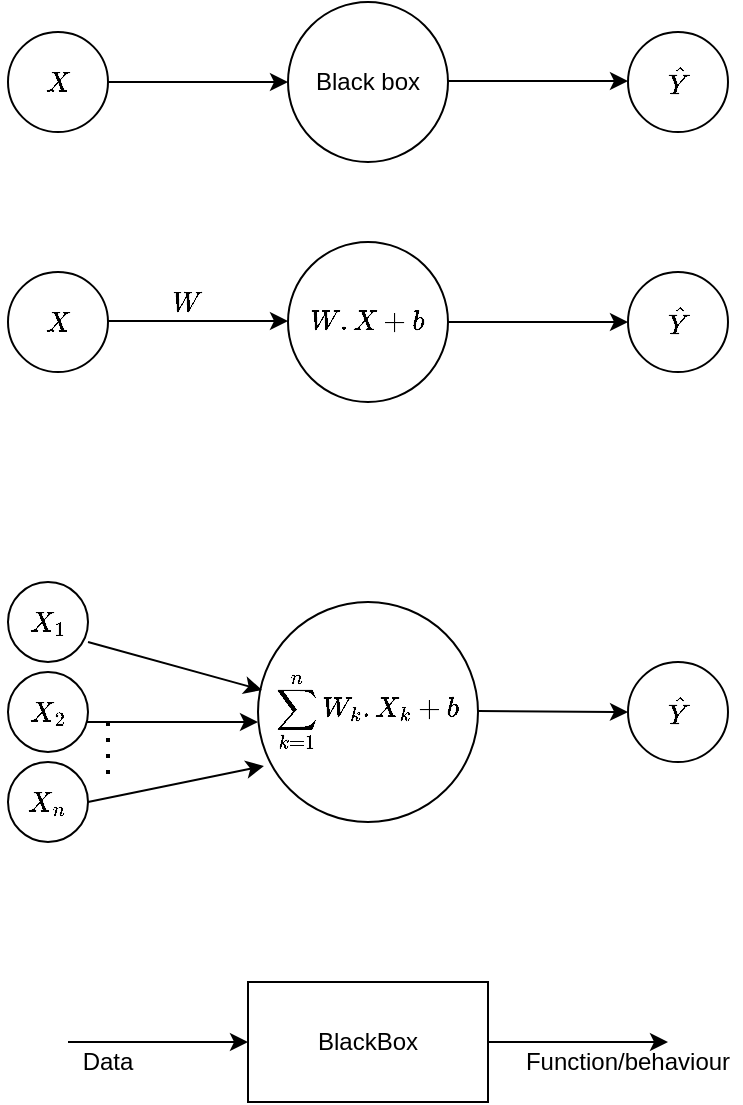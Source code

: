 <mxfile>
    <diagram id="VBqeiadSqfsCRXtSBR7K" name="Page-1">
        <mxGraphModel dx="682" dy="860" grid="1" gridSize="10" guides="1" tooltips="1" connect="1" arrows="1" fold="1" page="1" pageScale="1" pageWidth="1169" pageHeight="1654" math="1" shadow="0">
            <root>
                <mxCell id="0"/>
                <mxCell id="1" parent="0"/>
                <mxCell id="PsuU1jgUkQSMT2PtK9pm-1" value="" style="ellipse;whiteSpace=wrap;html=1;aspect=fixed;" parent="1" vertex="1">
                    <mxGeometry x="490" y="240" width="80" height="80" as="geometry"/>
                </mxCell>
                <mxCell id="PsuU1jgUkQSMT2PtK9pm-2" value="" style="endArrow=classic;html=1;entryX=0;entryY=0.5;entryDx=0;entryDy=0;" parent="1" target="PsuU1jgUkQSMT2PtK9pm-1" edge="1">
                    <mxGeometry width="50" height="50" relative="1" as="geometry">
                        <mxPoint x="400" y="280" as="sourcePoint"/>
                        <mxPoint x="610" y="400" as="targetPoint"/>
                    </mxGeometry>
                </mxCell>
                <mxCell id="PsuU1jgUkQSMT2PtK9pm-3" value="" style="endArrow=classic;html=1;entryX=0;entryY=0.5;entryDx=0;entryDy=0;" parent="1" edge="1">
                    <mxGeometry width="50" height="50" relative="1" as="geometry">
                        <mxPoint x="570" y="279.5" as="sourcePoint"/>
                        <mxPoint x="660" y="279.5" as="targetPoint"/>
                    </mxGeometry>
                </mxCell>
                <mxCell id="PsuU1jgUkQSMT2PtK9pm-6" value="Black box" style="text;html=1;strokeColor=none;fillColor=none;align=center;verticalAlign=middle;whiteSpace=wrap;rounded=0;" parent="1" vertex="1">
                    <mxGeometry x="500" y="270" width="60" height="20" as="geometry"/>
                </mxCell>
                <mxCell id="PsuU1jgUkQSMT2PtK9pm-7" value="$$W.X + b$$" style="ellipse;whiteSpace=wrap;html=1;aspect=fixed;" parent="1" vertex="1">
                    <mxGeometry x="490" y="360" width="80" height="80" as="geometry"/>
                </mxCell>
                <mxCell id="PsuU1jgUkQSMT2PtK9pm-8" value="" style="endArrow=classic;html=1;entryX=0;entryY=0.5;entryDx=0;entryDy=0;" parent="1" edge="1">
                    <mxGeometry width="50" height="50" relative="1" as="geometry">
                        <mxPoint x="400" y="399.5" as="sourcePoint"/>
                        <mxPoint x="490" y="399.5" as="targetPoint"/>
                    </mxGeometry>
                </mxCell>
                <mxCell id="PsuU1jgUkQSMT2PtK9pm-9" value="" style="endArrow=classic;html=1;entryX=0;entryY=0.5;entryDx=0;entryDy=0;" parent="1" edge="1">
                    <mxGeometry width="50" height="50" relative="1" as="geometry">
                        <mxPoint x="570" y="400" as="sourcePoint"/>
                        <mxPoint x="660" y="400" as="targetPoint"/>
                    </mxGeometry>
                </mxCell>
                <mxCell id="PsuU1jgUkQSMT2PtK9pm-10" value="$$W$$" style="text;html=1;strokeColor=none;fillColor=none;align=center;verticalAlign=middle;whiteSpace=wrap;rounded=0;" parent="1" vertex="1">
                    <mxGeometry x="420" y="380" width="40" height="20" as="geometry"/>
                </mxCell>
                <mxCell id="PsuU1jgUkQSMT2PtK9pm-12" value="$$\sum\limits_{k=1}^{n} W_k.X_k&lt;br&gt;&amp;nbsp;+ b$$" style="ellipse;whiteSpace=wrap;html=1;aspect=fixed;" parent="1" vertex="1">
                    <mxGeometry x="475" y="540" width="110" height="110" as="geometry"/>
                </mxCell>
                <mxCell id="PsuU1jgUkQSMT2PtK9pm-14" value="" style="endArrow=classic;html=1;" parent="1" edge="1">
                    <mxGeometry width="50" height="50" relative="1" as="geometry">
                        <mxPoint x="585" y="594.5" as="sourcePoint"/>
                        <mxPoint x="660" y="595" as="targetPoint"/>
                    </mxGeometry>
                </mxCell>
                <mxCell id="PsuU1jgUkQSMT2PtK9pm-15" value="" style="endArrow=classic;html=1;entryX=0;entryY=0.5;entryDx=0;entryDy=0;" parent="1" edge="1">
                    <mxGeometry width="50" height="50" relative="1" as="geometry">
                        <mxPoint x="385" y="600" as="sourcePoint"/>
                        <mxPoint x="475" y="600" as="targetPoint"/>
                    </mxGeometry>
                </mxCell>
                <mxCell id="PsuU1jgUkQSMT2PtK9pm-16" value="" style="endArrow=classic;html=1;entryX=0.018;entryY=0.4;entryDx=0;entryDy=0;entryPerimeter=0;" parent="1" target="PsuU1jgUkQSMT2PtK9pm-12" edge="1">
                    <mxGeometry width="50" height="50" relative="1" as="geometry">
                        <mxPoint x="390" y="560" as="sourcePoint"/>
                        <mxPoint x="455" y="560" as="targetPoint"/>
                    </mxGeometry>
                </mxCell>
                <mxCell id="PsuU1jgUkQSMT2PtK9pm-17" value="" style="endArrow=none;dashed=1;html=1;dashPattern=1 3;strokeWidth=2;" parent="1" edge="1">
                    <mxGeometry width="50" height="50" relative="1" as="geometry">
                        <mxPoint x="400" y="600" as="sourcePoint"/>
                        <mxPoint x="400" y="630" as="targetPoint"/>
                    </mxGeometry>
                </mxCell>
                <mxCell id="PsuU1jgUkQSMT2PtK9pm-18" value="" style="endArrow=classic;html=1;entryX=0.027;entryY=0.745;entryDx=0;entryDy=0;entryPerimeter=0;" parent="1" target="PsuU1jgUkQSMT2PtK9pm-12" edge="1">
                    <mxGeometry width="50" height="50" relative="1" as="geometry">
                        <mxPoint x="390" y="640" as="sourcePoint"/>
                        <mxPoint x="486.98" y="594" as="targetPoint"/>
                    </mxGeometry>
                </mxCell>
                <mxCell id="PsuU1jgUkQSMT2PtK9pm-20" value="$$X$$" style="ellipse;whiteSpace=wrap;html=1;aspect=fixed;" parent="1" vertex="1">
                    <mxGeometry x="350" y="375" width="50" height="50" as="geometry"/>
                </mxCell>
                <mxCell id="PsuU1jgUkQSMT2PtK9pm-22" value="$$\hat{Y}$$" style="ellipse;whiteSpace=wrap;html=1;aspect=fixed;" parent="1" vertex="1">
                    <mxGeometry x="660" y="255" width="50" height="50" as="geometry"/>
                </mxCell>
                <mxCell id="PsuU1jgUkQSMT2PtK9pm-25" value="$$X$$" style="ellipse;whiteSpace=wrap;html=1;aspect=fixed;" parent="1" vertex="1">
                    <mxGeometry x="350" y="255" width="50" height="50" as="geometry"/>
                </mxCell>
                <mxCell id="PsuU1jgUkQSMT2PtK9pm-26" value="$$X_1$$" style="ellipse;whiteSpace=wrap;html=1;aspect=fixed;" parent="1" vertex="1">
                    <mxGeometry x="350" y="530" width="40" height="40" as="geometry"/>
                </mxCell>
                <mxCell id="PsuU1jgUkQSMT2PtK9pm-28" value="$$X_2$$" style="ellipse;whiteSpace=wrap;html=1;aspect=fixed;" parent="1" vertex="1">
                    <mxGeometry x="350" y="575" width="40" height="40" as="geometry"/>
                </mxCell>
                <mxCell id="PsuU1jgUkQSMT2PtK9pm-29" value="$$X_n$$" style="ellipse;whiteSpace=wrap;html=1;aspect=fixed;" parent="1" vertex="1">
                    <mxGeometry x="350" y="620" width="40" height="40" as="geometry"/>
                </mxCell>
                <mxCell id="PsuU1jgUkQSMT2PtK9pm-31" value="$$\hat{Y}$$" style="ellipse;whiteSpace=wrap;html=1;aspect=fixed;" parent="1" vertex="1">
                    <mxGeometry x="660" y="375" width="50" height="50" as="geometry"/>
                </mxCell>
                <mxCell id="PsuU1jgUkQSMT2PtK9pm-32" value="$$\hat{Y}$$" style="ellipse;whiteSpace=wrap;html=1;aspect=fixed;" parent="1" vertex="1">
                    <mxGeometry x="660" y="570" width="50" height="50" as="geometry"/>
                </mxCell>
                <mxCell id="2" value="BlackBox" style="rounded=0;whiteSpace=wrap;html=1;" vertex="1" parent="1">
                    <mxGeometry x="470" y="730" width="120" height="60" as="geometry"/>
                </mxCell>
                <mxCell id="3" value="" style="endArrow=classic;html=1;entryX=0;entryY=0.5;entryDx=0;entryDy=0;" edge="1" parent="1" target="2">
                    <mxGeometry width="50" height="50" relative="1" as="geometry">
                        <mxPoint x="380" y="760" as="sourcePoint"/>
                        <mxPoint x="560" y="590" as="targetPoint"/>
                    </mxGeometry>
                </mxCell>
                <mxCell id="4" value="Data" style="text;html=1;strokeColor=none;fillColor=none;align=center;verticalAlign=middle;whiteSpace=wrap;rounded=0;" vertex="1" parent="1">
                    <mxGeometry x="380" y="760" width="40" height="20" as="geometry"/>
                </mxCell>
                <mxCell id="5" value="" style="endArrow=classic;html=1;" edge="1" parent="1">
                    <mxGeometry width="50" height="50" relative="1" as="geometry">
                        <mxPoint x="590" y="760" as="sourcePoint"/>
                        <mxPoint x="680" y="760" as="targetPoint"/>
                    </mxGeometry>
                </mxCell>
                <mxCell id="6" value="Function/behaviour" style="text;html=1;strokeColor=none;fillColor=none;align=center;verticalAlign=middle;whiteSpace=wrap;rounded=0;" vertex="1" parent="1">
                    <mxGeometry x="630" y="760" width="60" height="20" as="geometry"/>
                </mxCell>
            </root>
        </mxGraphModel>
    </diagram>
</mxfile>
